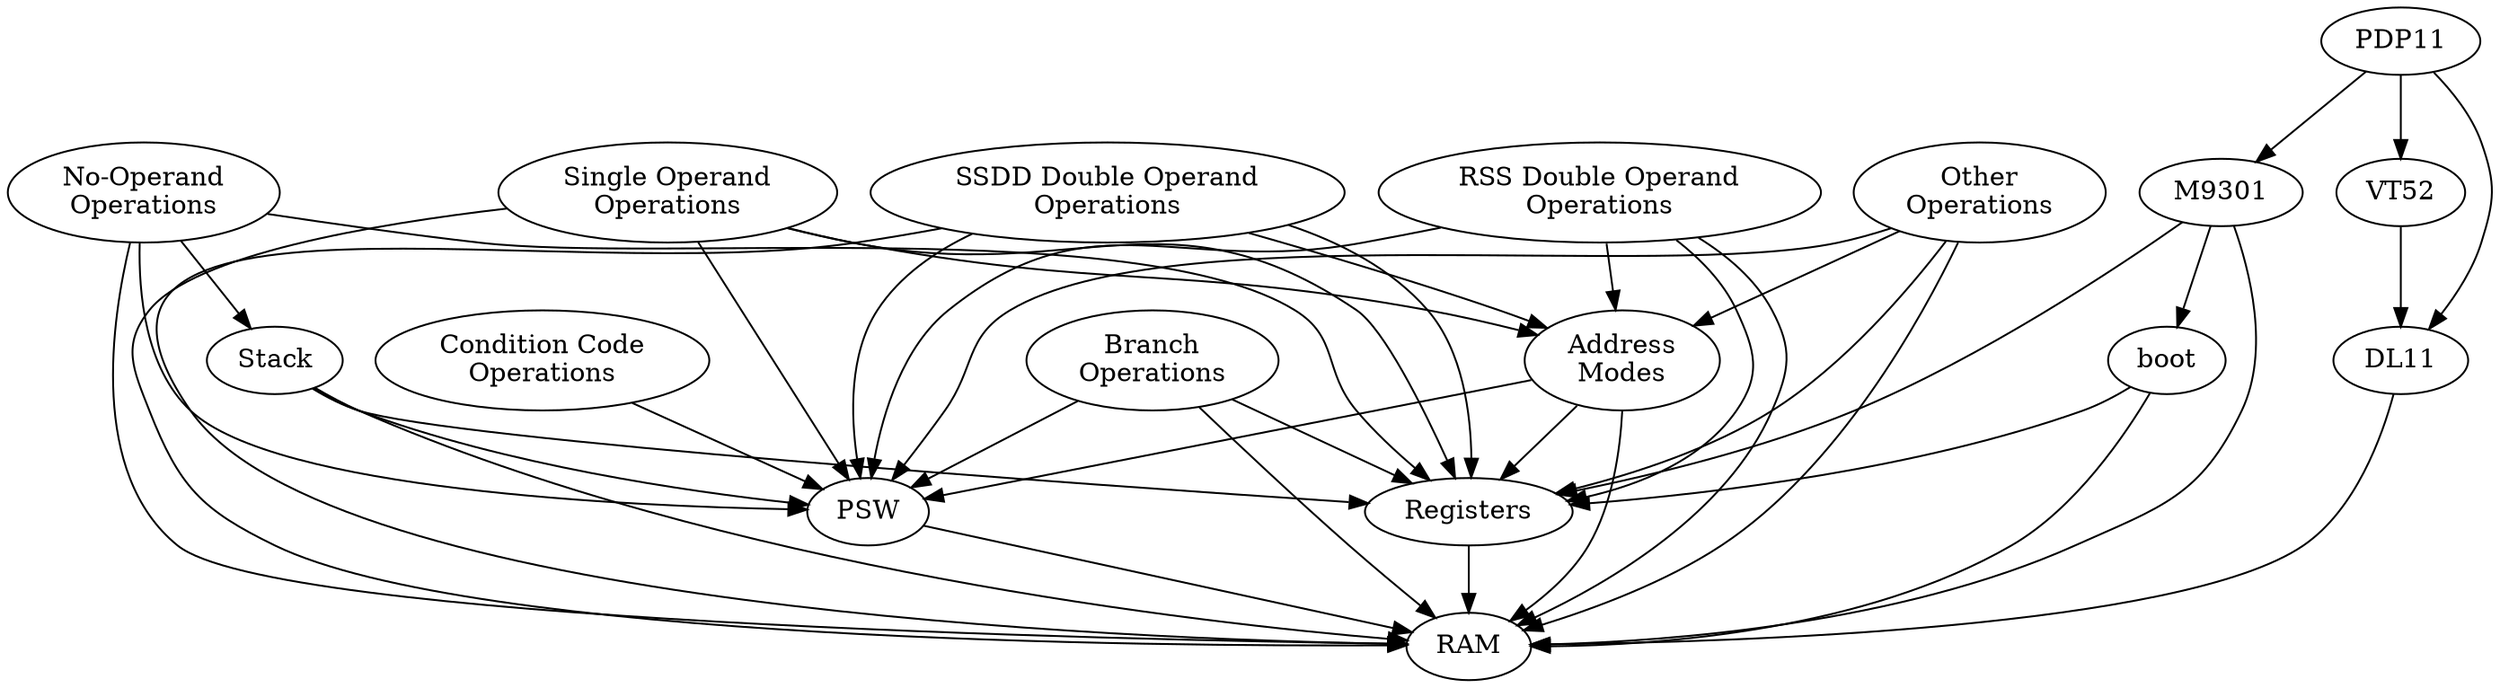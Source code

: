 digraph pdp11 {

{node [label="PDP11"] pdp11}
{node [label="Registers"] reg}
{node [label="RAM"] ram}
{node [label="PSW"] psw}
{node [label="Stack"] stack}
{node [label="Address\nModes"] am}
{node [label="Branch\nOperations"] br_ops}

{node [label="No-Operand\nOperations"] noopr_ops}
{node [label="Condition Code\nOperations"] cc_ops}
{node [label="Single Operand\nOperations"] ss_ops}
{node [label="SSDD Double Operand\nOperations"] ssdd_ops}
{node [label="RSS Double Operand\nOperations"] rss_ops}
{node [label="Other\nOperations"] other_ops}

{node [label="boot"] boot}
{node [label="M9301"] m9301}
{node [label="DL11"] dl11}
{node [label="VT52"] vt52}

 reg -> ram;
 psw -> ram;

 stack -> reg;
 stack -> ram;
 stack -> psw;

am -> reg;
am ->  ram;
am ->  psw;

 br_ops -> reg;
 br_ops -> ram;
 br_ops -> psw;

 noopr_ops -> reg
 noopr_ops -> ram
 noopr_ops -> psw
 noopr_ops -> stack

 ss_ops -> reg
 ss_ops -> ram
 ss_ops -> psw
 ss_ops -> am

 ssdd_ops -> reg
 ssdd_ops -> ram
 ssdd_ops -> psw
 ssdd_ops -> am

 rss_ops -> reg
 rss_ops -> ram
 rss_ops -> psw
 rss_ops -> am

 other_ops -> reg
 other_ops -> ram
 other_ops -> psw
 other_ops -> am

cc_ops ->  psw

boot -> reg
boot -> ram
m9301 -> reg
m9301 -> ram
m9301 -> boot

dl11 -> ram
pdp11 -> dl11
pdp11 -> vt52
pdp11 -> m9301
vt52 -> dl11
}